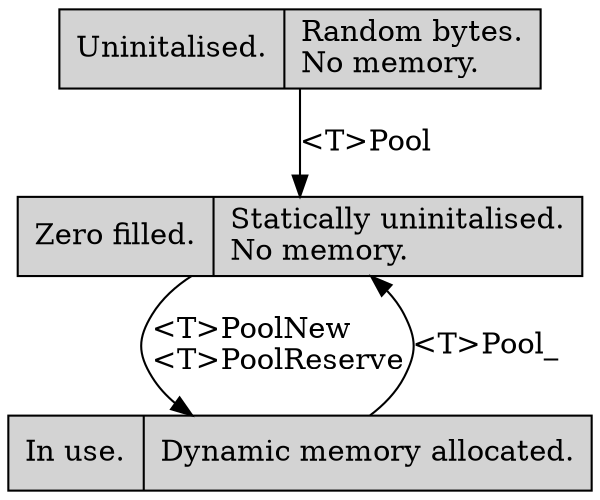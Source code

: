 digraph {
	//rankdir = LR;
	node [ shape=record, style=filled ];
	null [ label = "Uninitalised.|Random bytes.\lNo memory.\l" ];
	static [ label = "Zero filled.|Statically uninitalised.\lNo memory.\l" ];
	dynamic [ label = "In use.|Dynamic memory allocated.\n" ];
	null -> static [ label = "<T>Pool" ];
	static -> dynamic [ label = "<T>PoolNew\l<T>PoolReserve" ];
	dynamic -> static [ label = "<T>Pool_" ];
}

